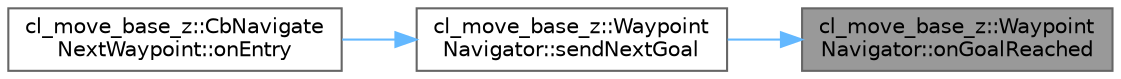 digraph "cl_move_base_z::WaypointNavigator::onGoalReached"
{
 // LATEX_PDF_SIZE
  bgcolor="transparent";
  edge [fontname=Helvetica,fontsize=10,labelfontname=Helvetica,labelfontsize=10];
  node [fontname=Helvetica,fontsize=10,shape=box,height=0.2,width=0.4];
  rankdir="RL";
  Node1 [label="cl_move_base_z::Waypoint\lNavigator::onGoalReached",height=0.2,width=0.4,color="gray40", fillcolor="grey60", style="filled", fontcolor="black",tooltip=" "];
  Node1 -> Node2 [dir="back",color="steelblue1",style="solid"];
  Node2 [label="cl_move_base_z::Waypoint\lNavigator::sendNextGoal",height=0.2,width=0.4,color="grey40", fillcolor="white", style="filled",URL="$classcl__move__base__z_1_1WaypointNavigator.html#a1e0a8ff536d2d01a01063fd903029347",tooltip=" "];
  Node2 -> Node3 [dir="back",color="steelblue1",style="solid"];
  Node3 [label="cl_move_base_z::CbNavigate\lNextWaypoint::onEntry",height=0.2,width=0.4,color="grey40", fillcolor="white", style="filled",URL="$classcl__move__base__z_1_1CbNavigateNextWaypoint.html#a04913ef24344363669c1916b5df28493",tooltip=" "];
}
